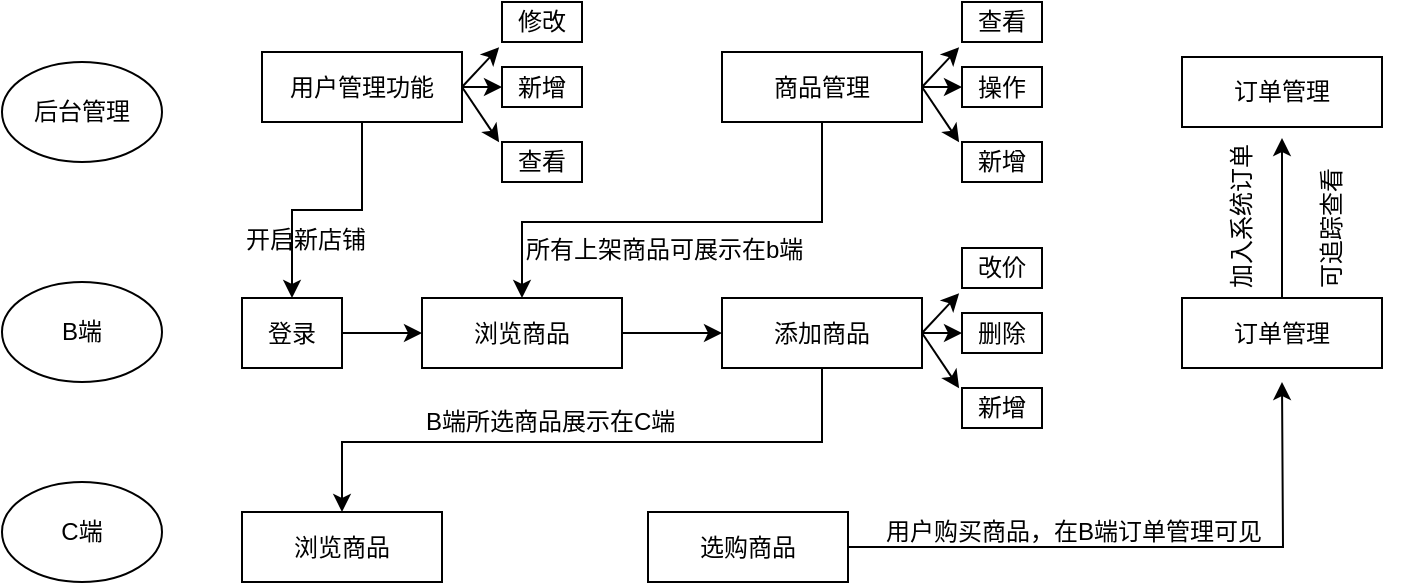 <mxfile version="12.2.4" pages="1"><diagram id="MPK1QG2whGWzNhwC6WwZ" name="Page-1"><mxGraphModel dx="644" dy="504" grid="1" gridSize="10" guides="1" tooltips="1" connect="1" arrows="1" fold="1" page="1" pageScale="1" pageWidth="827" pageHeight="1169" math="0" shadow="0"><root><mxCell id="0"/><mxCell id="1" parent="0"/><mxCell id="43" value="后台管理" style="ellipse;whiteSpace=wrap;html=1;" parent="1" vertex="1"><mxGeometry x="40" y="130" width="80" height="50" as="geometry"/></mxCell><mxCell id="44" value="B端" style="ellipse;whiteSpace=wrap;html=1;" parent="1" vertex="1"><mxGeometry x="40" y="240" width="80" height="50" as="geometry"/></mxCell><mxCell id="45" value="C端" style="ellipse;whiteSpace=wrap;html=1;" parent="1" vertex="1"><mxGeometry x="40" y="340" width="80" height="50" as="geometry"/></mxCell><mxCell id="66" value="" style="group" parent="1" vertex="1" connectable="0"><mxGeometry x="170" y="100" width="160" height="90" as="geometry"/></mxCell><mxCell id="47" value="用户管理功能" style="rounded=0;whiteSpace=wrap;html=1;" parent="66" vertex="1"><mxGeometry y="25" width="100" height="35" as="geometry"/></mxCell><mxCell id="48" value="修改" style="rounded=0;whiteSpace=wrap;html=1;" parent="66" vertex="1"><mxGeometry x="120" width="40" height="20" as="geometry"/></mxCell><mxCell id="52" value="新增" style="rounded=0;whiteSpace=wrap;html=1;" parent="66" vertex="1"><mxGeometry x="120" y="32.5" width="40" height="20" as="geometry"/></mxCell><mxCell id="53" value="查看" style="rounded=0;whiteSpace=wrap;html=1;" parent="66" vertex="1"><mxGeometry x="120" y="70" width="40" height="20" as="geometry"/></mxCell><mxCell id="62" value="" style="endArrow=classic;html=1;entryX=-0.036;entryY=1.133;entryDx=0;entryDy=0;entryPerimeter=0;" parent="66" target="48" edge="1"><mxGeometry width="50" height="50" relative="1" as="geometry"><mxPoint x="100" y="42.5" as="sourcePoint"/><mxPoint x="150" y="-7.5" as="targetPoint"/></mxGeometry></mxCell><mxCell id="63" value="" style="endArrow=classic;html=1;entryX=0;entryY=0.5;entryDx=0;entryDy=0;" parent="66" target="52" edge="1"><mxGeometry width="50" height="50" relative="1" as="geometry"><mxPoint x="100" y="42.5" as="sourcePoint"/><mxPoint x="140" y="20" as="targetPoint"/></mxGeometry></mxCell><mxCell id="64" value="" style="endArrow=classic;html=1;entryX=-0.036;entryY=0.005;entryDx=0;entryDy=0;exitX=1;exitY=0.5;exitDx=0;exitDy=0;entryPerimeter=0;" parent="66" source="47" target="53" edge="1"><mxGeometry width="50" height="50" relative="1" as="geometry"><mxPoint x="120" y="62.5" as="sourcePoint"/><mxPoint x="160" y="40" as="targetPoint"/></mxGeometry></mxCell><mxCell id="67" value="" style="group" parent="1" vertex="1" connectable="0"><mxGeometry x="400" y="100" width="160" height="90" as="geometry"/></mxCell><mxCell id="68" value="商品管理" style="rounded=0;whiteSpace=wrap;html=1;" parent="67" vertex="1"><mxGeometry y="25" width="100" height="35" as="geometry"/></mxCell><mxCell id="69" value="查看" style="rounded=0;whiteSpace=wrap;html=1;" parent="67" vertex="1"><mxGeometry x="120" width="40" height="20" as="geometry"/></mxCell><mxCell id="70" value="操作" style="rounded=0;whiteSpace=wrap;html=1;" parent="67" vertex="1"><mxGeometry x="120" y="32.5" width="40" height="20" as="geometry"/></mxCell><mxCell id="71" value="新增" style="rounded=0;whiteSpace=wrap;html=1;" parent="67" vertex="1"><mxGeometry x="120" y="70" width="40" height="20" as="geometry"/></mxCell><mxCell id="72" value="" style="endArrow=classic;html=1;entryX=-0.036;entryY=1.133;entryDx=0;entryDy=0;entryPerimeter=0;" parent="67" target="69" edge="1"><mxGeometry width="50" height="50" relative="1" as="geometry"><mxPoint x="100" y="42.5" as="sourcePoint"/><mxPoint x="150" y="-7.5" as="targetPoint"/></mxGeometry></mxCell><mxCell id="73" value="" style="endArrow=classic;html=1;entryX=0;entryY=0.5;entryDx=0;entryDy=0;" parent="67" target="70" edge="1"><mxGeometry width="50" height="50" relative="1" as="geometry"><mxPoint x="100" y="42.5" as="sourcePoint"/><mxPoint x="140" y="20" as="targetPoint"/></mxGeometry></mxCell><mxCell id="74" value="" style="endArrow=classic;html=1;entryX=-0.036;entryY=0.005;entryDx=0;entryDy=0;exitX=1;exitY=0.5;exitDx=0;exitDy=0;entryPerimeter=0;" parent="67" source="68" target="71" edge="1"><mxGeometry width="50" height="50" relative="1" as="geometry"><mxPoint x="120" y="62.5" as="sourcePoint"/><mxPoint x="160" y="40" as="targetPoint"/></mxGeometry></mxCell><mxCell id="75" value="订单管理" style="rounded=0;whiteSpace=wrap;html=1;" parent="1" vertex="1"><mxGeometry x="630" y="127.5" width="100" height="35" as="geometry"/></mxCell><mxCell id="76" value="" style="group" parent="1" vertex="1" connectable="0"><mxGeometry x="400" y="223" width="160" height="90" as="geometry"/></mxCell><mxCell id="77" value="添加商品" style="rounded=0;whiteSpace=wrap;html=1;" parent="76" vertex="1"><mxGeometry y="25" width="100" height="35" as="geometry"/></mxCell><mxCell id="78" value="改价" style="rounded=0;whiteSpace=wrap;html=1;" parent="76" vertex="1"><mxGeometry x="120" width="40" height="20" as="geometry"/></mxCell><mxCell id="79" value="删除" style="rounded=0;whiteSpace=wrap;html=1;" parent="76" vertex="1"><mxGeometry x="120" y="32.5" width="40" height="20" as="geometry"/></mxCell><mxCell id="80" value="新增" style="rounded=0;whiteSpace=wrap;html=1;" parent="76" vertex="1"><mxGeometry x="120" y="70" width="40" height="20" as="geometry"/></mxCell><mxCell id="81" value="" style="endArrow=classic;html=1;entryX=-0.036;entryY=1.133;entryDx=0;entryDy=0;entryPerimeter=0;" parent="76" target="78" edge="1"><mxGeometry width="50" height="50" relative="1" as="geometry"><mxPoint x="100" y="42.5" as="sourcePoint"/><mxPoint x="150" y="-7.5" as="targetPoint"/></mxGeometry></mxCell><mxCell id="82" value="" style="endArrow=classic;html=1;entryX=0;entryY=0.5;entryDx=0;entryDy=0;" parent="76" target="79" edge="1"><mxGeometry width="50" height="50" relative="1" as="geometry"><mxPoint x="100" y="42.5" as="sourcePoint"/><mxPoint x="140" y="20" as="targetPoint"/></mxGeometry></mxCell><mxCell id="83" value="" style="endArrow=classic;html=1;entryX=-0.036;entryY=0.005;entryDx=0;entryDy=0;exitX=1;exitY=0.5;exitDx=0;exitDy=0;entryPerimeter=0;" parent="76" source="77" target="80" edge="1"><mxGeometry width="50" height="50" relative="1" as="geometry"><mxPoint x="120" y="62.5" as="sourcePoint"/><mxPoint x="160" y="40" as="targetPoint"/></mxGeometry></mxCell><mxCell id="90" value="" style="edgeStyle=orthogonalEdgeStyle;rounded=0;orthogonalLoop=1;jettySize=auto;html=1;" parent="1" source="84" target="77" edge="1"><mxGeometry relative="1" as="geometry"/></mxCell><mxCell id="84" value="浏览商品" style="rounded=0;whiteSpace=wrap;html=1;" parent="1" vertex="1"><mxGeometry x="250" y="248" width="100" height="35" as="geometry"/></mxCell><mxCell id="89" value="" style="edgeStyle=orthogonalEdgeStyle;rounded=0;orthogonalLoop=1;jettySize=auto;html=1;" parent="1" source="85" target="84" edge="1"><mxGeometry relative="1" as="geometry"/></mxCell><mxCell id="85" value="登录" style="rounded=0;whiteSpace=wrap;html=1;" parent="1" vertex="1"><mxGeometry x="160" y="248" width="50" height="35" as="geometry"/></mxCell><mxCell id="93" value="" style="edgeStyle=orthogonalEdgeStyle;rounded=0;orthogonalLoop=1;jettySize=auto;html=1;" parent="1" source="91" edge="1"><mxGeometry relative="1" as="geometry"><mxPoint x="680" y="168" as="targetPoint"/></mxGeometry></mxCell><mxCell id="91" value="订单管理" style="rounded=0;whiteSpace=wrap;html=1;" parent="1" vertex="1"><mxGeometry x="630" y="248" width="100" height="35" as="geometry"/></mxCell><mxCell id="94" value="加入系统订单" style="text;html=1;resizable=0;points=[];autosize=1;align=left;verticalAlign=top;spacingTop=-4;horizontal=0;" parent="1" vertex="1"><mxGeometry x="650" y="235" width="90" height="10" as="geometry"/></mxCell><mxCell id="97" value="可追踪查看" style="text;html=1;resizable=0;points=[];autosize=1;align=left;verticalAlign=top;spacingTop=-4;horizontal=0;" parent="1" vertex="1"><mxGeometry x="695" y="175" width="20" height="70" as="geometry"/></mxCell><mxCell id="98" style="edgeStyle=orthogonalEdgeStyle;rounded=0;orthogonalLoop=1;jettySize=auto;html=1;entryX=0.5;entryY=0;entryDx=0;entryDy=0;" parent="1" source="68" target="84" edge="1"><mxGeometry relative="1" as="geometry"><Array as="points"><mxPoint x="450" y="210"/><mxPoint x="300" y="210"/></Array></mxGeometry></mxCell><mxCell id="99" value="所有上架商品可展示在b端" style="text;html=1;resizable=0;points=[];autosize=1;align=left;verticalAlign=top;spacingTop=-4;" parent="1" vertex="1"><mxGeometry x="300" y="214" width="150" height="10" as="geometry"/></mxCell><mxCell id="101" style="edgeStyle=orthogonalEdgeStyle;rounded=0;orthogonalLoop=1;jettySize=auto;html=1;entryX=0.5;entryY=0;entryDx=0;entryDy=0;" parent="1" source="47" target="85" edge="1"><mxGeometry relative="1" as="geometry"/></mxCell><mxCell id="102" value="开启新店铺" style="text;html=1;resizable=0;points=[];autosize=1;align=left;verticalAlign=top;spacingTop=-4;" parent="1" vertex="1"><mxGeometry x="160" y="209" width="80" height="10" as="geometry"/></mxCell><mxCell id="103" value="浏览商品" style="rounded=0;whiteSpace=wrap;html=1;" parent="1" vertex="1"><mxGeometry x="160" y="355" width="100" height="35" as="geometry"/></mxCell><mxCell id="107" style="edgeStyle=orthogonalEdgeStyle;rounded=0;orthogonalLoop=1;jettySize=auto;html=1;" parent="1" source="104" edge="1"><mxGeometry relative="1" as="geometry"><mxPoint x="680" y="290" as="targetPoint"/></mxGeometry></mxCell><mxCell id="104" value="选购商品" style="rounded=0;whiteSpace=wrap;html=1;" parent="1" vertex="1"><mxGeometry x="363" y="355" width="100" height="35" as="geometry"/></mxCell><mxCell id="105" style="edgeStyle=orthogonalEdgeStyle;rounded=0;orthogonalLoop=1;jettySize=auto;html=1;" parent="1" source="77" target="103" edge="1"><mxGeometry relative="1" as="geometry"><Array as="points"><mxPoint x="450" y="320"/><mxPoint x="210" y="320"/></Array></mxGeometry></mxCell><mxCell id="106" value="B端所选商品展示在C端" style="text;html=1;resizable=0;points=[];autosize=1;align=left;verticalAlign=top;spacingTop=-4;" parent="1" vertex="1"><mxGeometry x="250" y="300" width="140" height="10" as="geometry"/></mxCell><mxCell id="108" value="用户购买商品，在B端订单管理可见" style="text;html=1;resizable=0;points=[];autosize=1;align=left;verticalAlign=top;spacingTop=-4;" parent="1" vertex="1"><mxGeometry x="480" y="355" width="200" height="10" as="geometry"/></mxCell></root></mxGraphModel></diagram></mxfile>